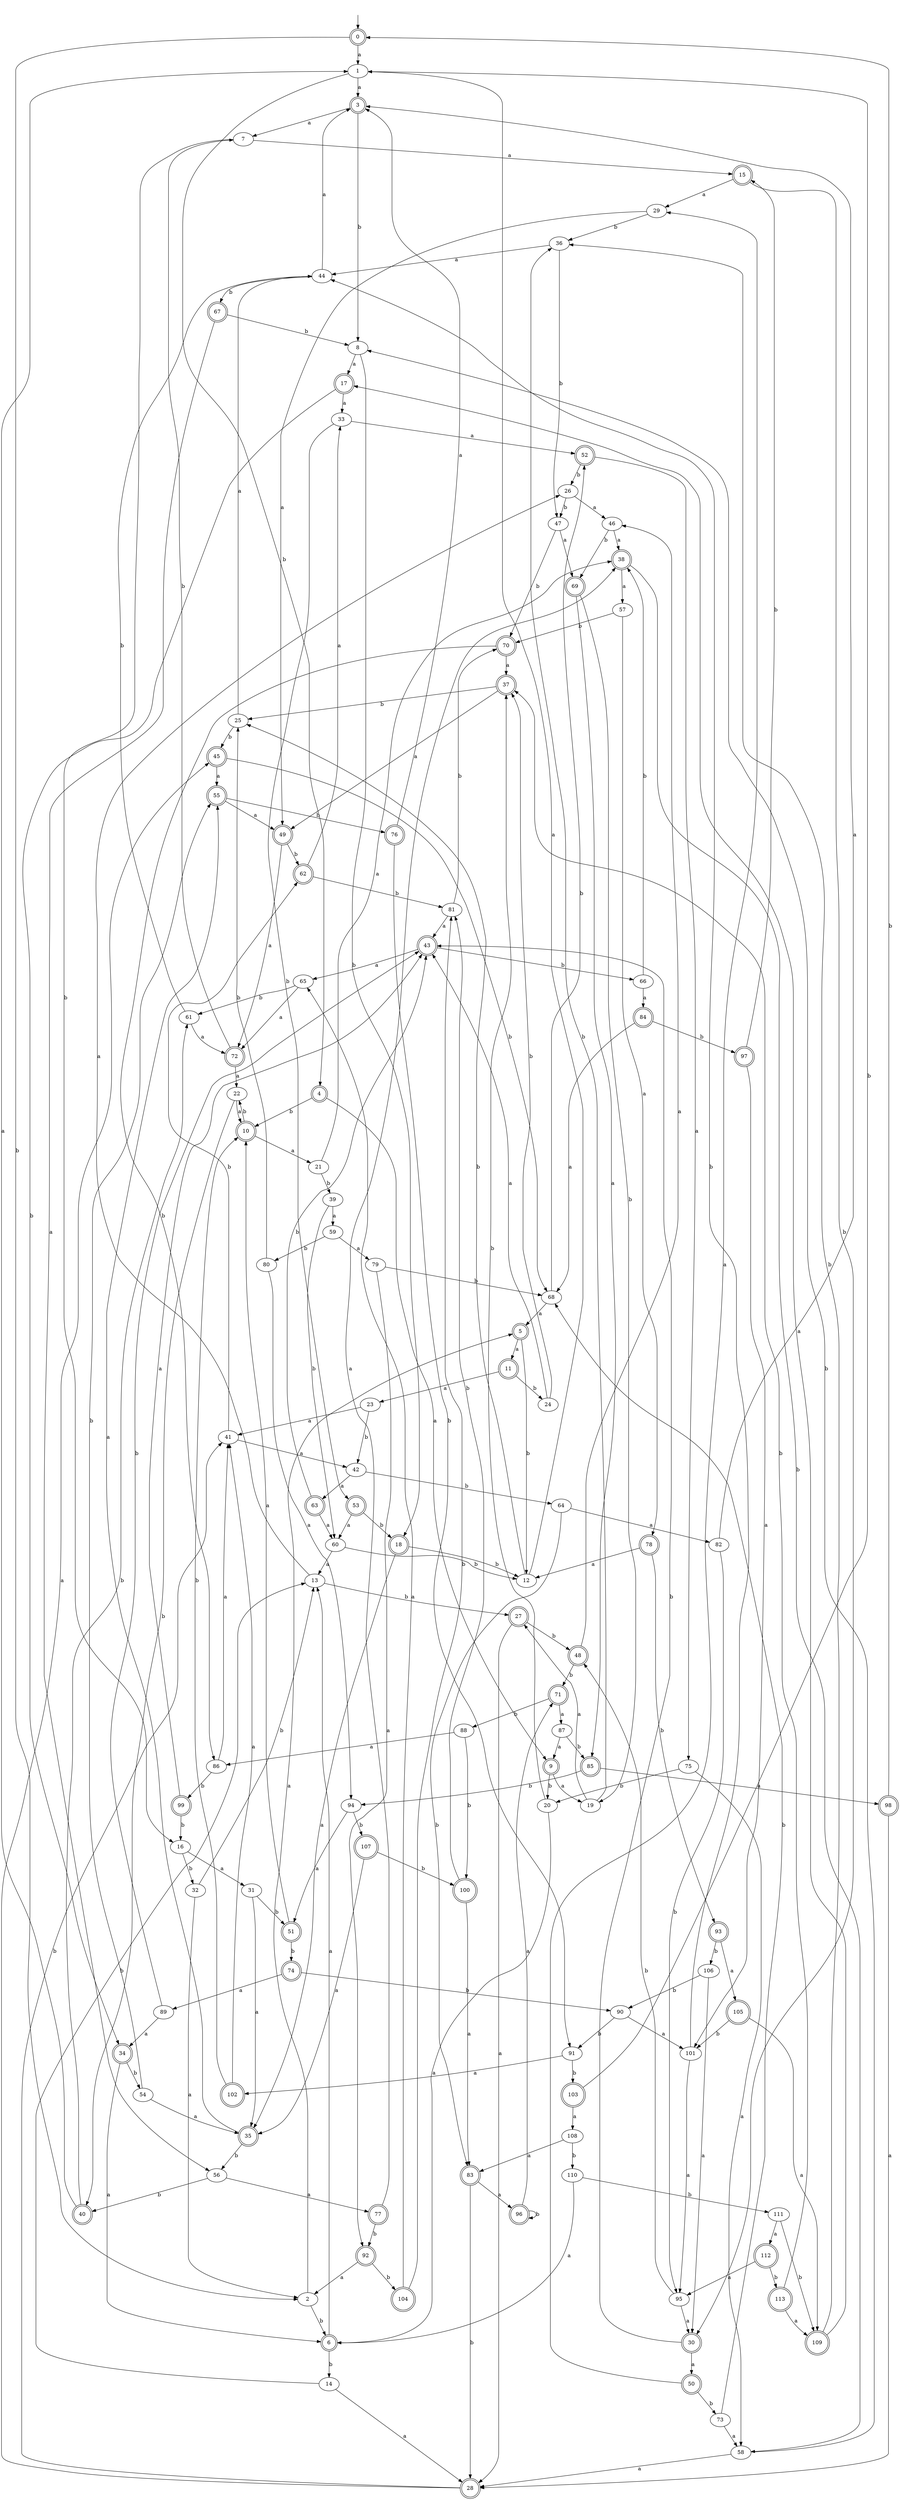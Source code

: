 digraph RandomDFA {
  __start0 [label="", shape=none];
  __start0 -> 0 [label=""];
  0 [shape=circle] [shape=doublecircle]
  0 -> 1 [label="a"]
  0 -> 2 [label="b"]
  1
  1 -> 3 [label="a"]
  1 -> 4 [label="b"]
  2
  2 -> 5 [label="a"]
  2 -> 6 [label="b"]
  3 [shape=doublecircle]
  3 -> 7 [label="a"]
  3 -> 8 [label="b"]
  4 [shape=doublecircle]
  4 -> 9 [label="a"]
  4 -> 10 [label="b"]
  5 [shape=doublecircle]
  5 -> 11 [label="a"]
  5 -> 12 [label="b"]
  6 [shape=doublecircle]
  6 -> 13 [label="a"]
  6 -> 14 [label="b"]
  7
  7 -> 15 [label="a"]
  7 -> 16 [label="b"]
  8
  8 -> 17 [label="a"]
  8 -> 18 [label="b"]
  9 [shape=doublecircle]
  9 -> 19 [label="a"]
  9 -> 20 [label="b"]
  10 [shape=doublecircle]
  10 -> 21 [label="a"]
  10 -> 22 [label="b"]
  11 [shape=doublecircle]
  11 -> 23 [label="a"]
  11 -> 24 [label="b"]
  12
  12 -> 1 [label="a"]
  12 -> 25 [label="b"]
  13
  13 -> 26 [label="a"]
  13 -> 27 [label="b"]
  14
  14 -> 28 [label="a"]
  14 -> 13 [label="b"]
  15 [shape=doublecircle]
  15 -> 29 [label="a"]
  15 -> 30 [label="b"]
  16
  16 -> 31 [label="a"]
  16 -> 32 [label="b"]
  17 [shape=doublecircle]
  17 -> 33 [label="a"]
  17 -> 34 [label="b"]
  18 [shape=doublecircle]
  18 -> 35 [label="a"]
  18 -> 12 [label="b"]
  19
  19 -> 27 [label="a"]
  19 -> 36 [label="b"]
  20
  20 -> 6 [label="a"]
  20 -> 37 [label="b"]
  21
  21 -> 38 [label="a"]
  21 -> 39 [label="b"]
  22
  22 -> 10 [label="a"]
  22 -> 40 [label="b"]
  23
  23 -> 41 [label="a"]
  23 -> 42 [label="b"]
  24
  24 -> 43 [label="a"]
  24 -> 37 [label="b"]
  25
  25 -> 44 [label="a"]
  25 -> 45 [label="b"]
  26
  26 -> 46 [label="a"]
  26 -> 47 [label="b"]
  27 [shape=doublecircle]
  27 -> 28 [label="a"]
  27 -> 48 [label="b"]
  28 [shape=doublecircle]
  28 -> 45 [label="a"]
  28 -> 41 [label="b"]
  29
  29 -> 49 [label="a"]
  29 -> 36 [label="b"]
  30 [shape=doublecircle]
  30 -> 50 [label="a"]
  30 -> 43 [label="b"]
  31
  31 -> 35 [label="a"]
  31 -> 51 [label="b"]
  32
  32 -> 2 [label="a"]
  32 -> 13 [label="b"]
  33
  33 -> 52 [label="a"]
  33 -> 53 [label="b"]
  34 [shape=doublecircle]
  34 -> 6 [label="a"]
  34 -> 54 [label="b"]
  35 [shape=doublecircle]
  35 -> 55 [label="a"]
  35 -> 56 [label="b"]
  36
  36 -> 44 [label="a"]
  36 -> 47 [label="b"]
  37 [shape=doublecircle]
  37 -> 49 [label="a"]
  37 -> 25 [label="b"]
  38 [shape=doublecircle]
  38 -> 57 [label="a"]
  38 -> 58 [label="b"]
  39
  39 -> 59 [label="a"]
  39 -> 60 [label="b"]
  40 [shape=doublecircle]
  40 -> 1 [label="a"]
  40 -> 61 [label="b"]
  41
  41 -> 42 [label="a"]
  41 -> 62 [label="b"]
  42
  42 -> 63 [label="a"]
  42 -> 64 [label="b"]
  43 [shape=doublecircle]
  43 -> 65 [label="a"]
  43 -> 66 [label="b"]
  44
  44 -> 3 [label="a"]
  44 -> 67 [label="b"]
  45 [shape=doublecircle]
  45 -> 55 [label="a"]
  45 -> 68 [label="b"]
  46
  46 -> 38 [label="a"]
  46 -> 69 [label="b"]
  47
  47 -> 69 [label="a"]
  47 -> 70 [label="b"]
  48 [shape=doublecircle]
  48 -> 46 [label="a"]
  48 -> 71 [label="b"]
  49 [shape=doublecircle]
  49 -> 72 [label="a"]
  49 -> 62 [label="b"]
  50 [shape=doublecircle]
  50 -> 29 [label="a"]
  50 -> 73 [label="b"]
  51 [shape=doublecircle]
  51 -> 10 [label="a"]
  51 -> 74 [label="b"]
  52 [shape=doublecircle]
  52 -> 75 [label="a"]
  52 -> 26 [label="b"]
  53 [shape=doublecircle]
  53 -> 60 [label="a"]
  53 -> 18 [label="b"]
  54
  54 -> 35 [label="a"]
  54 -> 55 [label="b"]
  55 [shape=doublecircle]
  55 -> 49 [label="a"]
  55 -> 76 [label="b"]
  56
  56 -> 77 [label="a"]
  56 -> 40 [label="b"]
  57
  57 -> 78 [label="a"]
  57 -> 70 [label="b"]
  58
  58 -> 28 [label="a"]
  58 -> 8 [label="b"]
  59
  59 -> 79 [label="a"]
  59 -> 80 [label="b"]
  60
  60 -> 13 [label="a"]
  60 -> 12 [label="b"]
  61
  61 -> 72 [label="a"]
  61 -> 44 [label="b"]
  62 [shape=doublecircle]
  62 -> 33 [label="a"]
  62 -> 81 [label="b"]
  63 [shape=doublecircle]
  63 -> 60 [label="a"]
  63 -> 43 [label="b"]
  64
  64 -> 82 [label="a"]
  64 -> 83 [label="b"]
  65
  65 -> 72 [label="a"]
  65 -> 61 [label="b"]
  66
  66 -> 84 [label="a"]
  66 -> 38 [label="b"]
  67 [shape=doublecircle]
  67 -> 56 [label="a"]
  67 -> 8 [label="b"]
  68
  68 -> 5 [label="a"]
  68 -> 52 [label="b"]
  69 [shape=doublecircle]
  69 -> 85 [label="a"]
  69 -> 19 [label="b"]
  70 [shape=doublecircle]
  70 -> 37 [label="a"]
  70 -> 86 [label="b"]
  71 [shape=doublecircle]
  71 -> 87 [label="a"]
  71 -> 88 [label="b"]
  72 [shape=doublecircle]
  72 -> 22 [label="a"]
  72 -> 7 [label="b"]
  73
  73 -> 58 [label="a"]
  73 -> 68 [label="b"]
  74 [shape=doublecircle]
  74 -> 89 [label="a"]
  74 -> 90 [label="b"]
  75
  75 -> 58 [label="a"]
  75 -> 20 [label="b"]
  76 [shape=doublecircle]
  76 -> 3 [label="a"]
  76 -> 91 [label="b"]
  77 [shape=doublecircle]
  77 -> 38 [label="a"]
  77 -> 92 [label="b"]
  78 [shape=doublecircle]
  78 -> 12 [label="a"]
  78 -> 93 [label="b"]
  79
  79 -> 92 [label="a"]
  79 -> 68 [label="b"]
  80
  80 -> 94 [label="a"]
  80 -> 25 [label="b"]
  81
  81 -> 43 [label="a"]
  81 -> 70 [label="b"]
  82
  82 -> 3 [label="a"]
  82 -> 95 [label="b"]
  83 [shape=doublecircle]
  83 -> 96 [label="a"]
  83 -> 28 [label="b"]
  84 [shape=doublecircle]
  84 -> 68 [label="a"]
  84 -> 97 [label="b"]
  85 [shape=doublecircle]
  85 -> 98 [label="a"]
  85 -> 94 [label="b"]
  86
  86 -> 41 [label="a"]
  86 -> 99 [label="b"]
  87
  87 -> 9 [label="a"]
  87 -> 85 [label="b"]
  88
  88 -> 86 [label="a"]
  88 -> 100 [label="b"]
  89
  89 -> 34 [label="a"]
  89 -> 43 [label="b"]
  90
  90 -> 101 [label="a"]
  90 -> 91 [label="b"]
  91
  91 -> 102 [label="a"]
  91 -> 103 [label="b"]
  92 [shape=doublecircle]
  92 -> 2 [label="a"]
  92 -> 104 [label="b"]
  93 [shape=doublecircle]
  93 -> 105 [label="a"]
  93 -> 106 [label="b"]
  94
  94 -> 51 [label="a"]
  94 -> 107 [label="b"]
  95
  95 -> 30 [label="a"]
  95 -> 48 [label="b"]
  96 [shape=doublecircle]
  96 -> 71 [label="a"]
  96 -> 96 [label="b"]
  97 [shape=doublecircle]
  97 -> 101 [label="a"]
  97 -> 15 [label="b"]
  98 [shape=doublecircle]
  98 -> 28 [label="a"]
  98 -> 0 [label="b"]
  99 [shape=doublecircle]
  99 -> 43 [label="a"]
  99 -> 16 [label="b"]
  100 [shape=doublecircle]
  100 -> 83 [label="a"]
  100 -> 81 [label="b"]
  101
  101 -> 95 [label="a"]
  101 -> 44 [label="b"]
  102 [shape=doublecircle]
  102 -> 41 [label="a"]
  102 -> 10 [label="b"]
  103 [shape=doublecircle]
  103 -> 108 [label="a"]
  103 -> 1 [label="b"]
  104 [shape=doublecircle]
  104 -> 65 [label="a"]
  104 -> 81 [label="b"]
  105 [shape=doublecircle]
  105 -> 109 [label="a"]
  105 -> 101 [label="b"]
  106
  106 -> 30 [label="a"]
  106 -> 90 [label="b"]
  107 [shape=doublecircle]
  107 -> 35 [label="a"]
  107 -> 100 [label="b"]
  108
  108 -> 83 [label="a"]
  108 -> 110 [label="b"]
  109 [shape=doublecircle]
  109 -> 17 [label="a"]
  109 -> 36 [label="b"]
  110
  110 -> 6 [label="a"]
  110 -> 111 [label="b"]
  111
  111 -> 112 [label="a"]
  111 -> 109 [label="b"]
  112 [shape=doublecircle]
  112 -> 95 [label="a"]
  112 -> 113 [label="b"]
  113 [shape=doublecircle]
  113 -> 109 [label="a"]
  113 -> 37 [label="b"]
}
